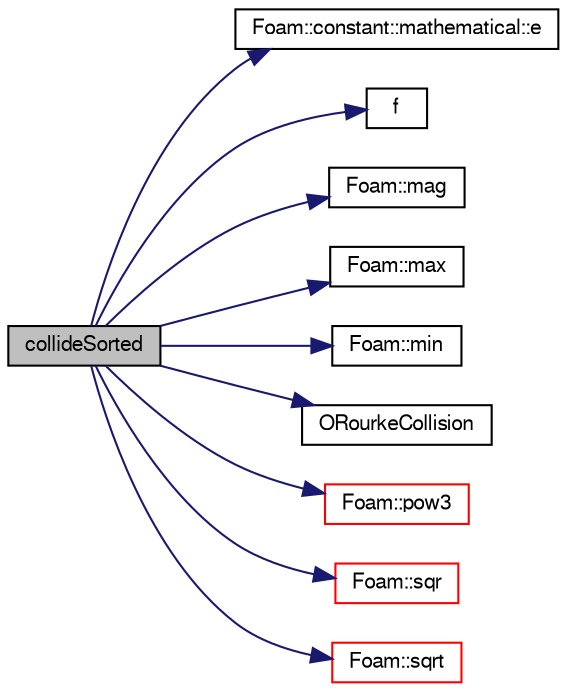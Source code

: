 digraph "collideSorted"
{
  bgcolor="transparent";
  edge [fontname="FreeSans",fontsize="10",labelfontname="FreeSans",labelfontsize="10"];
  node [fontname="FreeSans",fontsize="10",shape=record];
  rankdir="LR";
  Node50 [label="collideSorted",height=0.2,width=0.4,color="black", fillcolor="grey75", style="filled", fontcolor="black"];
  Node50 -> Node51 [color="midnightblue",fontsize="10",style="solid",fontname="FreeSans"];
  Node51 [label="Foam::constant::mathematical::e",height=0.2,width=0.4,color="black",URL="$a21162.html#a3c4b0664609d03d9238d0db1b0e86fce"];
  Node50 -> Node52 [color="midnightblue",fontsize="10",style="solid",fontname="FreeSans"];
  Node52 [label="f",height=0.2,width=0.4,color="black",URL="$a17900.html#a888be93833ac7a23170555c69c690288"];
  Node50 -> Node53 [color="midnightblue",fontsize="10",style="solid",fontname="FreeSans"];
  Node53 [label="Foam::mag",height=0.2,width=0.4,color="black",URL="$a21124.html#a929da2a3fdcf3dacbbe0487d3a330dae"];
  Node50 -> Node54 [color="midnightblue",fontsize="10",style="solid",fontname="FreeSans"];
  Node54 [label="Foam::max",height=0.2,width=0.4,color="black",URL="$a21124.html#ac993e906cf2774ae77e666bc24e81733"];
  Node50 -> Node55 [color="midnightblue",fontsize="10",style="solid",fontname="FreeSans"];
  Node55 [label="Foam::min",height=0.2,width=0.4,color="black",URL="$a21124.html#a253e112ad2d56d96230ff39ea7f442dc"];
  Node50 -> Node56 [color="midnightblue",fontsize="10",style="solid",fontname="FreeSans"];
  Node56 [label="ORourkeCollision",height=0.2,width=0.4,color="black",URL="$a24586.html#af586384d4c43da634fc5215943da19b9",tooltip="Construct from dictionary. "];
  Node50 -> Node57 [color="midnightblue",fontsize="10",style="solid",fontname="FreeSans"];
  Node57 [label="Foam::pow3",height=0.2,width=0.4,color="red",URL="$a21124.html#a2e8f5d970ee4fb466536c3c46bae91fe"];
  Node50 -> Node61 [color="midnightblue",fontsize="10",style="solid",fontname="FreeSans"];
  Node61 [label="Foam::sqr",height=0.2,width=0.4,color="red",URL="$a21124.html#a277dc11c581d53826ab5090b08f3b17b"];
  Node50 -> Node62 [color="midnightblue",fontsize="10",style="solid",fontname="FreeSans"];
  Node62 [label="Foam::sqrt",height=0.2,width=0.4,color="red",URL="$a21124.html#a8616bd62eebf2342a80222fecb1bda71"];
}

